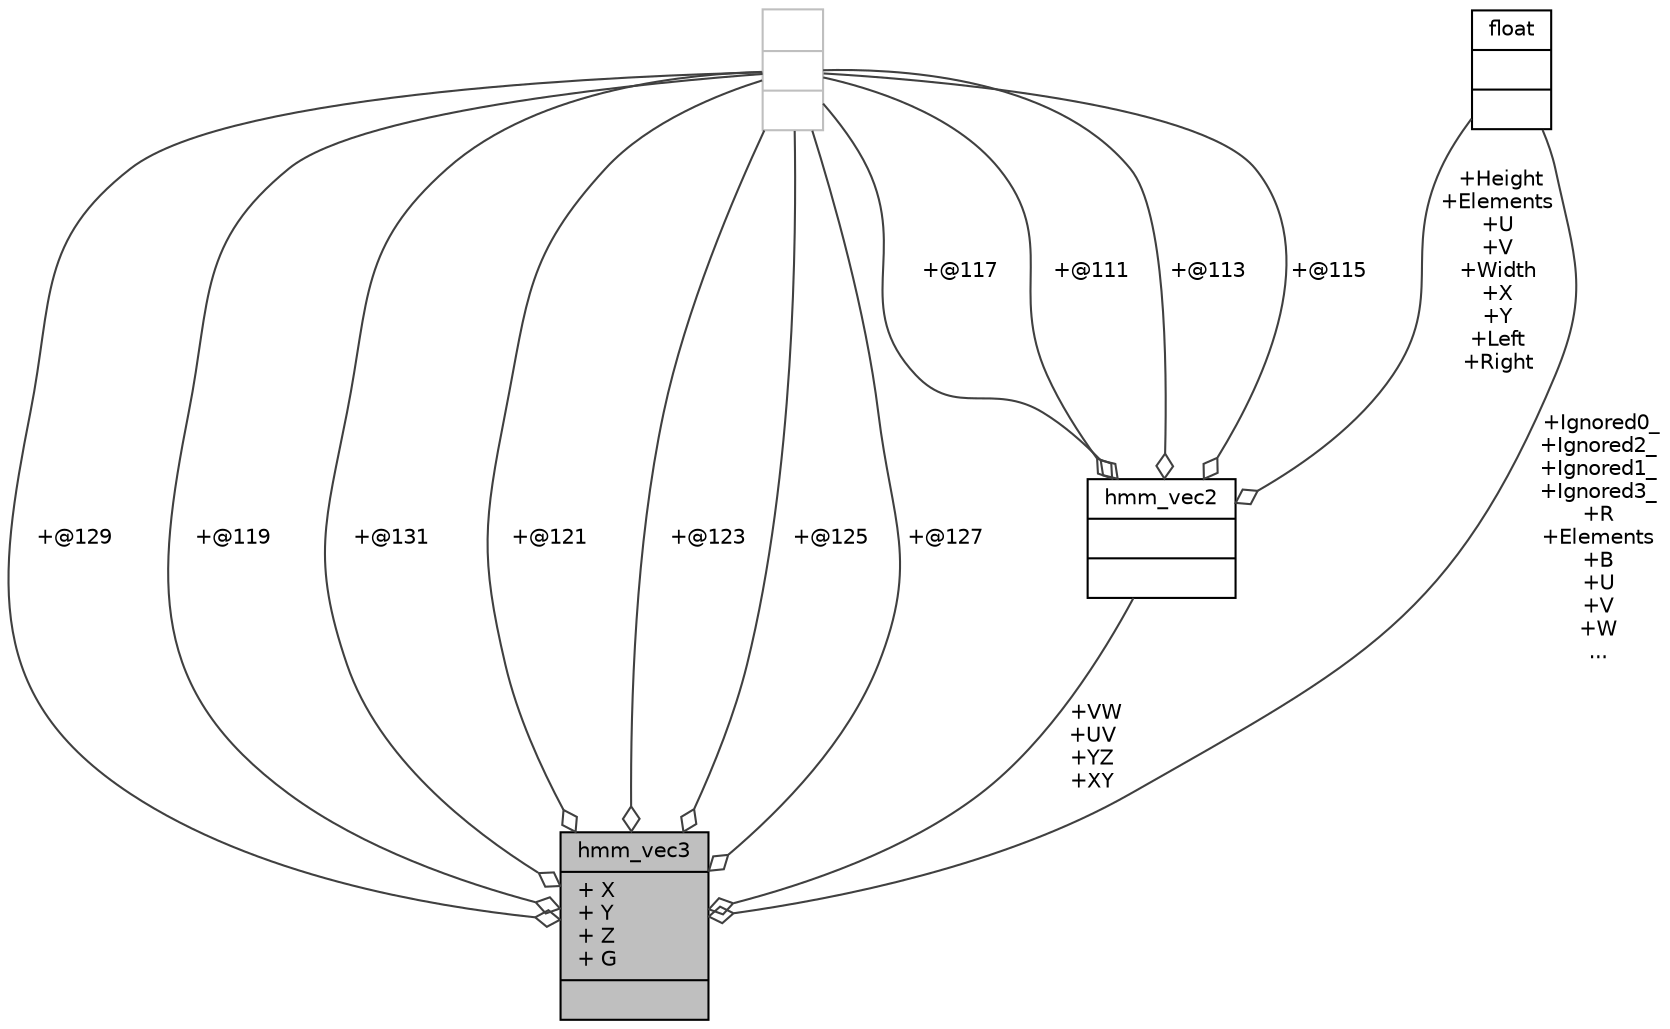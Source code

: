 digraph "hmm_vec3"
{
 // INTERACTIVE_SVG=YES
  bgcolor="transparent";
  edge [fontname="Helvetica",fontsize="10",labelfontname="Helvetica",labelfontsize="10"];
  node [fontname="Helvetica",fontsize="10",shape=record];
  Node1 [label="{hmm_vec3\n|+ X\l+ Y\l+ Z\l+ G\l|}",height=0.2,width=0.4,color="black", fillcolor="grey75", style="filled" fontcolor="black"];
  Node2 -> Node1 [color="grey25",fontsize="10",style="solid",label=" +@129" ,arrowhead="odiamond",fontname="Helvetica"];
  Node2 [label="{\n||}",height=0.2,width=0.4,color="grey75"];
  Node3 -> Node1 [color="grey25",fontsize="10",style="solid",label=" +VW\n+UV\n+YZ\n+XY" ,arrowhead="odiamond",fontname="Helvetica"];
  Node3 [label="{hmm_vec2\n||}",height=0.2,width=0.4,color="black",URL="$dc/db2/unionhmm__vec2.html"];
  Node2 -> Node3 [color="grey25",fontsize="10",style="solid",label=" +@117" ,arrowhead="odiamond",fontname="Helvetica"];
  Node4 -> Node3 [color="grey25",fontsize="10",style="solid",label=" +Height\n+Elements\n+U\n+V\n+Width\n+X\n+Y\n+Left\n+Right" ,arrowhead="odiamond",fontname="Helvetica"];
  Node4 [label="{float\n||}",height=0.2,width=0.4,color="black",URL="$d4/dc3/classfloat.html"];
  Node2 -> Node3 [color="grey25",fontsize="10",style="solid",label=" +@111" ,arrowhead="odiamond",fontname="Helvetica"];
  Node2 -> Node3 [color="grey25",fontsize="10",style="solid",label=" +@113" ,arrowhead="odiamond",fontname="Helvetica"];
  Node2 -> Node3 [color="grey25",fontsize="10",style="solid",label=" +@115" ,arrowhead="odiamond",fontname="Helvetica"];
  Node2 -> Node1 [color="grey25",fontsize="10",style="solid",label=" +@119" ,arrowhead="odiamond",fontname="Helvetica"];
  Node4 -> Node1 [color="grey25",fontsize="10",style="solid",label=" +Ignored0_\n+Ignored2_\n+Ignored1_\n+Ignored3_\n+R\n+Elements\n+B\n+U\n+V\n+W\n..." ,arrowhead="odiamond",fontname="Helvetica"];
  Node2 -> Node1 [color="grey25",fontsize="10",style="solid",label=" +@131" ,arrowhead="odiamond",fontname="Helvetica"];
  Node2 -> Node1 [color="grey25",fontsize="10",style="solid",label=" +@121" ,arrowhead="odiamond",fontname="Helvetica"];
  Node2 -> Node1 [color="grey25",fontsize="10",style="solid",label=" +@123" ,arrowhead="odiamond",fontname="Helvetica"];
  Node2 -> Node1 [color="grey25",fontsize="10",style="solid",label=" +@125" ,arrowhead="odiamond",fontname="Helvetica"];
  Node2 -> Node1 [color="grey25",fontsize="10",style="solid",label=" +@127" ,arrowhead="odiamond",fontname="Helvetica"];
}
